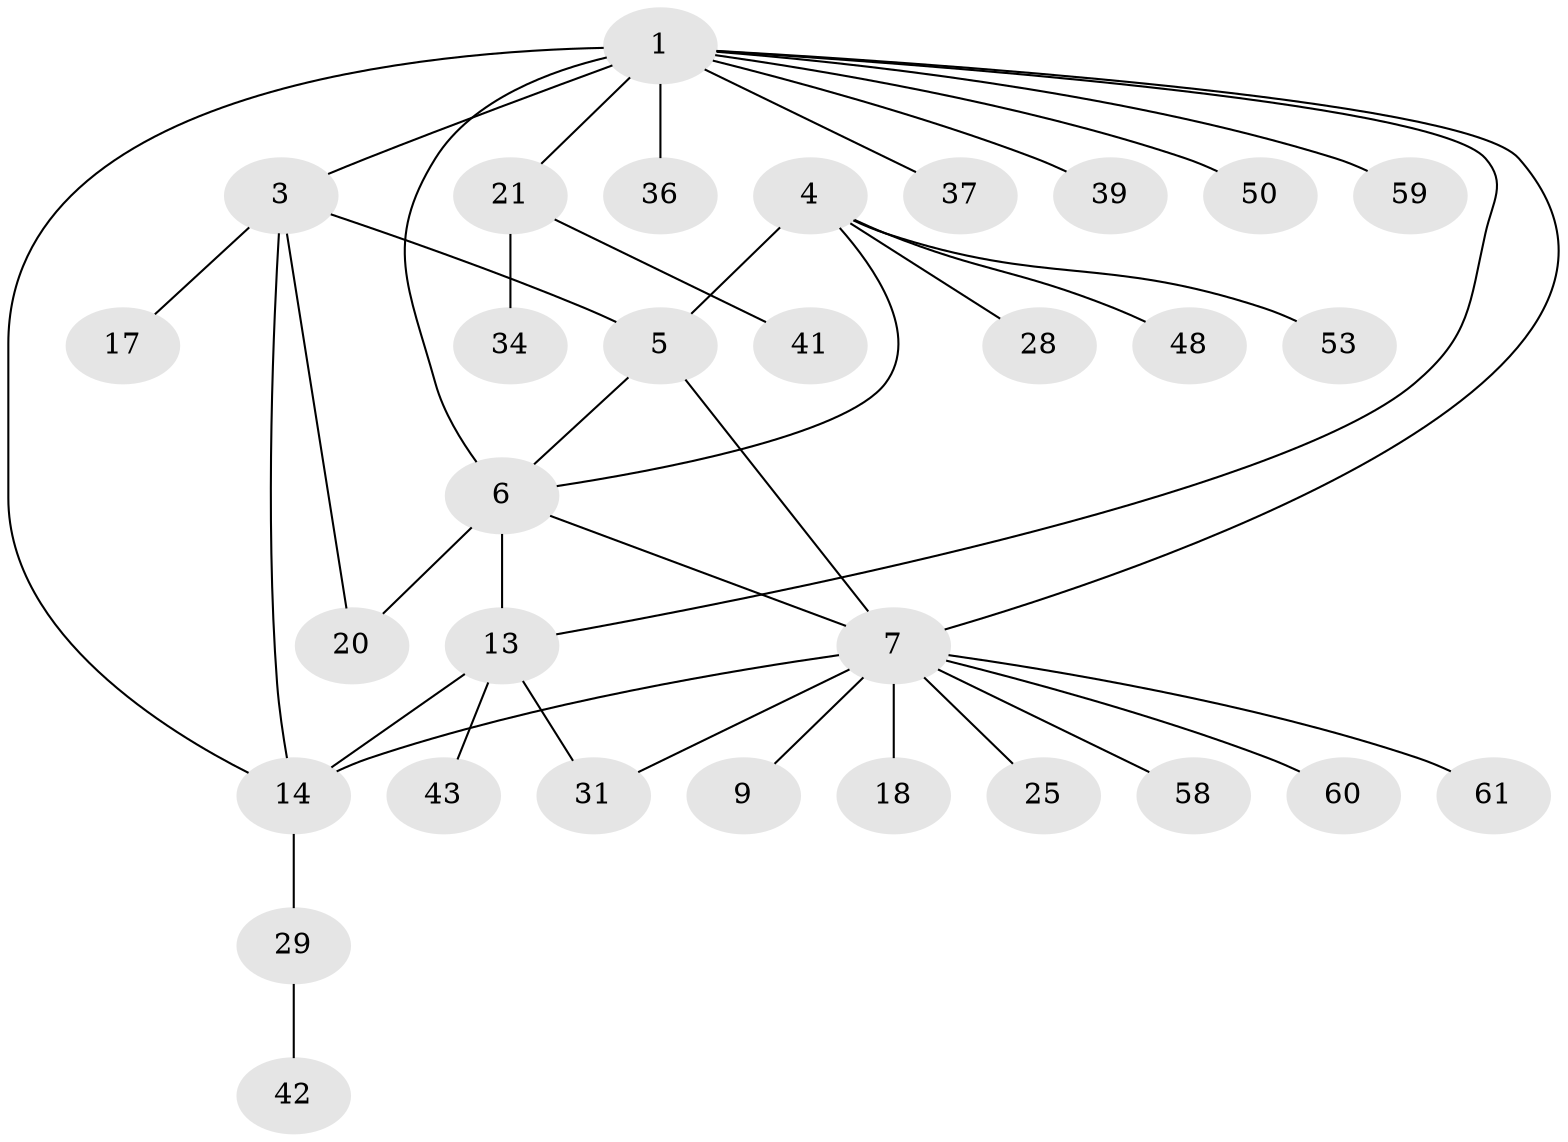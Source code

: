 // original degree distribution, {5: 0.047619047619047616, 4: 0.07936507936507936, 9: 0.015873015873015872, 12: 0.015873015873015872, 3: 0.1111111111111111, 8: 0.015873015873015872, 7: 0.015873015873015872, 6: 0.031746031746031744, 2: 0.15873015873015872, 1: 0.5079365079365079}
// Generated by graph-tools (version 1.1) at 2025/15/03/09/25 04:15:46]
// undirected, 31 vertices, 40 edges
graph export_dot {
graph [start="1"]
  node [color=gray90,style=filled];
  1 [super="+16+2+12"];
  3 [super="+38+51+47"];
  4;
  5;
  6 [super="+10"];
  7 [super="+8+45"];
  9 [super="+26"];
  13 [super="+32"];
  14 [super="+49+15+19"];
  17 [super="+27+33"];
  18 [super="+22"];
  20 [super="+40+24"];
  21;
  25;
  28 [super="+35"];
  29;
  31 [super="+52"];
  34;
  36 [super="+56"];
  37;
  39;
  41;
  42;
  43;
  48;
  50;
  53;
  58;
  59;
  60;
  61;
  1 -- 3 [weight=2];
  1 -- 50;
  1 -- 37;
  1 -- 7;
  1 -- 36;
  1 -- 21;
  1 -- 39;
  1 -- 59;
  1 -- 13;
  1 -- 14;
  1 -- 6 [weight=2];
  3 -- 5;
  3 -- 14 [weight=2];
  3 -- 17;
  3 -- 20;
  4 -- 5;
  4 -- 6;
  4 -- 28;
  4 -- 48;
  4 -- 53;
  5 -- 6;
  5 -- 7;
  6 -- 13;
  6 -- 20;
  6 -- 7;
  7 -- 9 [weight=2];
  7 -- 18;
  7 -- 25;
  7 -- 31;
  7 -- 58;
  7 -- 60;
  7 -- 61;
  7 -- 14 [weight=2];
  13 -- 14 [weight=2];
  13 -- 43;
  13 -- 31;
  14 -- 29;
  21 -- 34;
  21 -- 41;
  29 -- 42;
}
